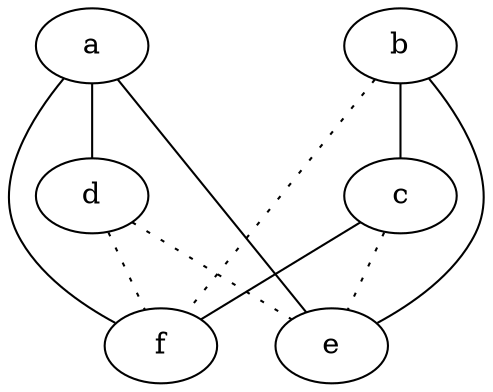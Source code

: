 graph {
a -- d;
a -- e;
a -- f;
b -- c;
b -- e;
b -- f [style=dotted];
c -- e [style=dotted];
c -- f;
d -- e [style=dotted];
d -- f [style=dotted];
}
